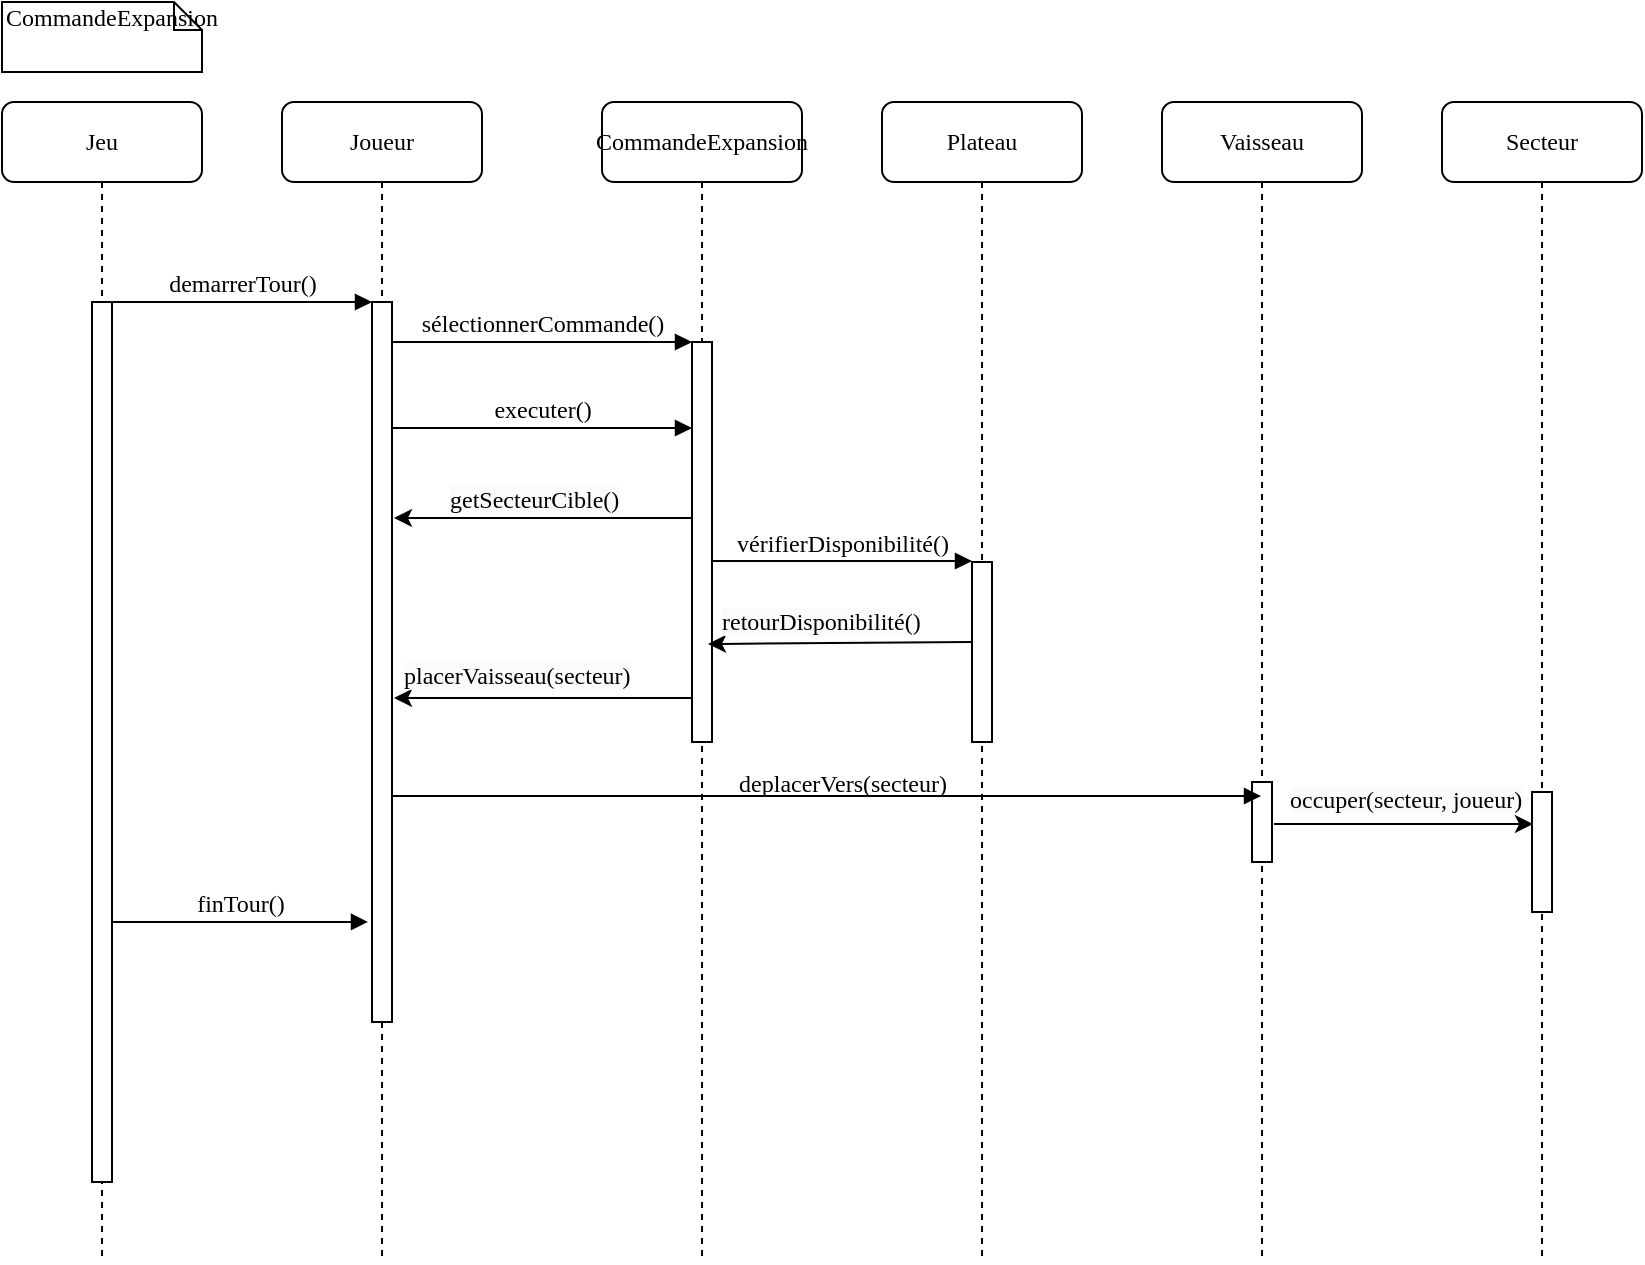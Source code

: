 <mxfile version="24.8.3" pages="3">
  <diagram name="Expansion" id="13e1069c-82ec-6db2-03f1-153e76fe0fe0">
    <mxGraphModel dx="913" dy="485" grid="1" gridSize="10" guides="1" tooltips="1" connect="1" arrows="1" fold="1" page="1" pageScale="1" pageWidth="1100" pageHeight="850" background="none" math="0" shadow="0">
      <root>
        <mxCell id="0" />
        <mxCell id="1" parent="0" />
        <mxCell id="7baba1c4bc27f4b0-2" value="Joueur" style="shape=umlLifeline;perimeter=lifelinePerimeter;whiteSpace=wrap;html=1;container=1;collapsible=0;recursiveResize=0;outlineConnect=0;rounded=1;shadow=0;comic=0;labelBackgroundColor=none;strokeWidth=1;fontFamily=Verdana;fontSize=12;align=center;" parent="1" vertex="1">
          <mxGeometry x="240" y="80" width="100" height="580" as="geometry" />
        </mxCell>
        <mxCell id="7baba1c4bc27f4b0-10" value="" style="html=1;points=[];perimeter=orthogonalPerimeter;rounded=0;shadow=0;comic=0;labelBackgroundColor=none;strokeWidth=1;fontFamily=Verdana;fontSize=12;align=center;" parent="7baba1c4bc27f4b0-2" vertex="1">
          <mxGeometry x="45" y="100" width="10" height="360" as="geometry" />
        </mxCell>
        <mxCell id="7baba1c4bc27f4b0-3" value="CommandeExpansion" style="shape=umlLifeline;perimeter=lifelinePerimeter;whiteSpace=wrap;html=1;container=1;collapsible=0;recursiveResize=0;outlineConnect=0;rounded=1;shadow=0;comic=0;labelBackgroundColor=none;strokeWidth=1;fontFamily=Verdana;fontSize=12;align=center;" parent="1" vertex="1">
          <mxGeometry x="400" y="80" width="100" height="580" as="geometry" />
        </mxCell>
        <mxCell id="7baba1c4bc27f4b0-13" value="" style="html=1;points=[];perimeter=orthogonalPerimeter;rounded=0;shadow=0;comic=0;labelBackgroundColor=none;strokeWidth=1;fontFamily=Verdana;fontSize=12;align=center;" parent="7baba1c4bc27f4b0-3" vertex="1">
          <mxGeometry x="45" y="120" width="10" height="200" as="geometry" />
        </mxCell>
        <mxCell id="VWgcsKf3dtUbkFCGwrCM-6" value="" style="endArrow=classic;html=1;rounded=0;entryX=0.8;entryY=0.755;entryDx=0;entryDy=0;entryPerimeter=0;" parent="7baba1c4bc27f4b0-3" target="7baba1c4bc27f4b0-13" edge="1">
          <mxGeometry width="50" height="50" relative="1" as="geometry">
            <mxPoint x="185" y="270" as="sourcePoint" />
            <mxPoint x="60" y="270" as="targetPoint" />
          </mxGeometry>
        </mxCell>
        <mxCell id="7baba1c4bc27f4b0-4" value="Plateau" style="shape=umlLifeline;perimeter=lifelinePerimeter;whiteSpace=wrap;html=1;container=1;collapsible=0;recursiveResize=0;outlineConnect=0;rounded=1;shadow=0;comic=0;labelBackgroundColor=none;strokeWidth=1;fontFamily=Verdana;fontSize=12;align=center;" parent="1" vertex="1">
          <mxGeometry x="540" y="80" width="100" height="580" as="geometry" />
        </mxCell>
        <mxCell id="7baba1c4bc27f4b0-17" value="vérifierDisponibilité()" style="html=1;verticalAlign=bottom;endArrow=block;labelBackgroundColor=none;fontFamily=Verdana;fontSize=12;edgeStyle=elbowEdgeStyle;elbow=vertical;" parent="7baba1c4bc27f4b0-4" edge="1">
          <mxGeometry relative="1" as="geometry">
            <mxPoint x="-85" y="229.5" as="sourcePoint" />
            <Array as="points">
              <mxPoint x="-80" y="229.5" />
            </Array>
            <mxPoint x="45" y="229.5" as="targetPoint" />
            <mxPoint as="offset" />
          </mxGeometry>
        </mxCell>
        <mxCell id="7baba1c4bc27f4b0-5" value="Vaisseau" style="shape=umlLifeline;perimeter=lifelinePerimeter;whiteSpace=wrap;html=1;container=1;collapsible=0;recursiveResize=0;outlineConnect=0;rounded=1;shadow=0;comic=0;labelBackgroundColor=none;strokeWidth=1;fontFamily=Verdana;fontSize=12;align=center;" parent="1" vertex="1">
          <mxGeometry x="680" y="80" width="100" height="580" as="geometry" />
        </mxCell>
        <mxCell id="7baba1c4bc27f4b0-6" value="Secteur" style="shape=umlLifeline;perimeter=lifelinePerimeter;whiteSpace=wrap;html=1;container=1;collapsible=0;recursiveResize=0;outlineConnect=0;rounded=1;shadow=0;comic=0;labelBackgroundColor=none;strokeWidth=1;fontFamily=Verdana;fontSize=12;align=center;" parent="1" vertex="1">
          <mxGeometry x="820" y="80" width="100" height="580" as="geometry" />
        </mxCell>
        <mxCell id="7baba1c4bc27f4b0-28" value="" style="html=1;points=[];perimeter=orthogonalPerimeter;rounded=0;shadow=0;comic=0;labelBackgroundColor=none;strokeWidth=1;fontFamily=Verdana;fontSize=12;align=center;" parent="7baba1c4bc27f4b0-6" vertex="1">
          <mxGeometry x="45" y="345" width="10" height="60" as="geometry" />
        </mxCell>
        <mxCell id="7baba1c4bc27f4b0-8" value="Jeu" style="shape=umlLifeline;perimeter=lifelinePerimeter;whiteSpace=wrap;html=1;container=1;collapsible=0;recursiveResize=0;outlineConnect=0;rounded=1;shadow=0;comic=0;labelBackgroundColor=none;strokeWidth=1;fontFamily=Verdana;fontSize=12;align=center;" parent="1" vertex="1">
          <mxGeometry x="100" y="80" width="100" height="580" as="geometry" />
        </mxCell>
        <mxCell id="7baba1c4bc27f4b0-9" value="" style="html=1;points=[];perimeter=orthogonalPerimeter;rounded=0;shadow=0;comic=0;labelBackgroundColor=none;strokeWidth=1;fontFamily=Verdana;fontSize=12;align=center;" parent="7baba1c4bc27f4b0-8" vertex="1">
          <mxGeometry x="45" y="100" width="10" height="440" as="geometry" />
        </mxCell>
        <mxCell id="7baba1c4bc27f4b0-16" value="" style="html=1;points=[];perimeter=orthogonalPerimeter;rounded=0;shadow=0;comic=0;labelBackgroundColor=none;strokeWidth=1;fontFamily=Verdana;fontSize=12;align=center;" parent="1" vertex="1">
          <mxGeometry x="585" y="310" width="10" height="90" as="geometry" />
        </mxCell>
        <mxCell id="7baba1c4bc27f4b0-19" value="" style="html=1;points=[];perimeter=orthogonalPerimeter;rounded=0;shadow=0;comic=0;labelBackgroundColor=none;strokeWidth=1;fontFamily=Verdana;fontSize=12;align=center;" parent="1" vertex="1">
          <mxGeometry x="725" y="420" width="10" height="40" as="geometry" />
        </mxCell>
        <mxCell id="7baba1c4bc27f4b0-23" value="finTour()" style="html=1;verticalAlign=bottom;endArrow=block;labelBackgroundColor=none;fontFamily=Verdana;fontSize=12;entryX=-0.2;entryY=0.861;entryDx=0;entryDy=0;entryPerimeter=0;" parent="1" target="7baba1c4bc27f4b0-10" edge="1">
          <mxGeometry relative="1" as="geometry">
            <mxPoint x="155" y="490.0" as="sourcePoint" />
            <mxPoint x="280" y="490" as="targetPoint" />
          </mxGeometry>
        </mxCell>
        <mxCell id="7baba1c4bc27f4b0-11" value="demarrerTour()" style="html=1;verticalAlign=bottom;endArrow=block;entryX=0;entryY=0;labelBackgroundColor=none;fontFamily=Verdana;fontSize=12;edgeStyle=elbowEdgeStyle;elbow=vertical;" parent="1" source="7baba1c4bc27f4b0-9" target="7baba1c4bc27f4b0-10" edge="1">
          <mxGeometry relative="1" as="geometry">
            <mxPoint x="220" y="190" as="sourcePoint" />
          </mxGeometry>
        </mxCell>
        <mxCell id="7baba1c4bc27f4b0-14" value="sélectionnerCommande()" style="html=1;verticalAlign=bottom;endArrow=block;entryX=0;entryY=0;labelBackgroundColor=none;fontFamily=Verdana;fontSize=12;edgeStyle=elbowEdgeStyle;elbow=vertical;" parent="1" source="7baba1c4bc27f4b0-10" target="7baba1c4bc27f4b0-13" edge="1">
          <mxGeometry relative="1" as="geometry">
            <mxPoint x="370" y="200" as="sourcePoint" />
          </mxGeometry>
        </mxCell>
        <mxCell id="7baba1c4bc27f4b0-40" value="CommandeExpansion" style="shape=note;whiteSpace=wrap;html=1;size=14;verticalAlign=top;align=left;spacingTop=-6;rounded=0;shadow=0;comic=0;labelBackgroundColor=none;strokeWidth=1;fontFamily=Verdana;fontSize=12" parent="1" vertex="1">
          <mxGeometry x="100" y="30" width="100" height="35" as="geometry" />
        </mxCell>
        <mxCell id="VWgcsKf3dtUbkFCGwrCM-1" value="executer()" style="html=1;verticalAlign=bottom;endArrow=block;entryX=0;entryY=0;labelBackgroundColor=none;fontFamily=Verdana;fontSize=12;edgeStyle=elbowEdgeStyle;elbow=vertical;" parent="1" edge="1">
          <mxGeometry relative="1" as="geometry">
            <mxPoint x="295" y="243" as="sourcePoint" />
            <mxPoint x="445" y="243" as="targetPoint" />
          </mxGeometry>
        </mxCell>
        <mxCell id="VWgcsKf3dtUbkFCGwrCM-2" value="" style="endArrow=classic;html=1;rounded=0;" parent="1" edge="1">
          <mxGeometry width="50" height="50" relative="1" as="geometry">
            <mxPoint x="445.5" y="288" as="sourcePoint" />
            <mxPoint x="296" y="288" as="targetPoint" />
          </mxGeometry>
        </mxCell>
        <mxCell id="VWgcsKf3dtUbkFCGwrCM-3" value="&lt;span style=&quot;color: rgb(0, 0, 0); font-family: Verdana; font-size: 12px; font-style: normal; font-variant-ligatures: normal; font-variant-caps: normal; font-weight: 400; letter-spacing: normal; orphans: 2; text-align: center; text-indent: 0px; text-transform: none; widows: 2; word-spacing: 0px; -webkit-text-stroke-width: 0px; white-space: nowrap; background-color: rgb(251, 251, 251); text-decoration-thickness: initial; text-decoration-style: initial; text-decoration-color: initial; display: inline !important; float: none;&quot;&gt;getSecteurCible()&lt;/span&gt;" style="text;whiteSpace=wrap;html=1;" parent="1" vertex="1">
          <mxGeometry x="322" y="265" width="100" height="40" as="geometry" />
        </mxCell>
        <mxCell id="VWgcsKf3dtUbkFCGwrCM-8" value="&lt;span style=&quot;color: rgb(0, 0, 0); font-family: Verdana; font-size: 12px; font-style: normal; font-variant-ligatures: normal; font-variant-caps: normal; font-weight: 400; letter-spacing: normal; orphans: 2; text-align: center; text-indent: 0px; text-transform: none; widows: 2; word-spacing: 0px; -webkit-text-stroke-width: 0px; white-space: nowrap; background-color: rgb(251, 251, 251); text-decoration-thickness: initial; text-decoration-style: initial; text-decoration-color: initial; display: inline !important; float: none;&quot;&gt;retourDisponibilité()&lt;/span&gt;" style="text;whiteSpace=wrap;html=1;" parent="1" vertex="1">
          <mxGeometry x="458" y="326" width="160" height="40" as="geometry" />
        </mxCell>
        <mxCell id="VWgcsKf3dtUbkFCGwrCM-10" value="" style="endArrow=classic;html=1;rounded=0;" parent="1" edge="1">
          <mxGeometry width="50" height="50" relative="1" as="geometry">
            <mxPoint x="445.5" y="378" as="sourcePoint" />
            <mxPoint x="296" y="378" as="targetPoint" />
          </mxGeometry>
        </mxCell>
        <mxCell id="VWgcsKf3dtUbkFCGwrCM-11" value="&lt;span style=&quot;color: rgb(0, 0, 0); font-family: Verdana; font-size: 12px; font-style: normal; font-variant-ligatures: normal; font-variant-caps: normal; font-weight: 400; letter-spacing: normal; orphans: 2; text-align: center; text-indent: 0px; text-transform: none; widows: 2; word-spacing: 0px; -webkit-text-stroke-width: 0px; white-space: nowrap; background-color: rgb(251, 251, 251); text-decoration-thickness: initial; text-decoration-style: initial; text-decoration-color: initial; display: inline !important; float: none;&quot;&gt;placerVaisseau(secteur)&lt;/span&gt;" style="text;whiteSpace=wrap;html=1;" parent="1" vertex="1">
          <mxGeometry x="299" y="353" width="160" height="40" as="geometry" />
        </mxCell>
        <mxCell id="VWgcsKf3dtUbkFCGwrCM-14" value="" style="endArrow=classic;html=1;rounded=0;" parent="1" edge="1">
          <mxGeometry width="50" height="50" relative="1" as="geometry">
            <mxPoint x="736" y="441" as="sourcePoint" />
            <mxPoint x="865.5" y="441" as="targetPoint" />
          </mxGeometry>
        </mxCell>
        <mxCell id="VWgcsKf3dtUbkFCGwrCM-15" value="&lt;span style=&quot;color: rgb(0, 0, 0); font-family: Verdana; font-size: 12px; font-style: normal; font-variant-ligatures: normal; font-variant-caps: normal; font-weight: 400; letter-spacing: normal; orphans: 2; text-align: center; text-indent: 0px; text-transform: none; widows: 2; word-spacing: 0px; -webkit-text-stroke-width: 0px; white-space: nowrap; background-color: rgb(251, 251, 251); text-decoration-thickness: initial; text-decoration-style: initial; text-decoration-color: initial; display: inline !important; float: none;&quot;&gt;occuper(secteur, joueur)&lt;/span&gt;" style="text;whiteSpace=wrap;html=1;" parent="1" vertex="1">
          <mxGeometry x="742" y="415" width="170" height="40" as="geometry" />
        </mxCell>
        <mxCell id="7baba1c4bc27f4b0-20" value="deplacerVers(secteur)" style="html=1;verticalAlign=bottom;endArrow=block;labelBackgroundColor=none;fontFamily=Verdana;fontSize=12;edgeStyle=elbowEdgeStyle;elbow=vertical;exitX=1;exitY=0.686;exitDx=0;exitDy=0;exitPerimeter=0;" parent="1" source="7baba1c4bc27f4b0-10" edge="1" target="7baba1c4bc27f4b0-5">
          <mxGeometry x="0.036" y="-3" relative="1" as="geometry">
            <mxPoint x="595" y="425" as="sourcePoint" />
            <mxPoint x="725" y="425" as="targetPoint" />
            <mxPoint as="offset" />
          </mxGeometry>
        </mxCell>
      </root>
    </mxGraphModel>
  </diagram>
  <diagram name="Exploration" id="DL81wotuPVP9I6vCO8lI">
    <mxGraphModel dx="1050" dy="558" grid="1" gridSize="10" guides="1" tooltips="1" connect="1" arrows="1" fold="1" page="1" pageScale="1" pageWidth="1100" pageHeight="850" background="none" math="0" shadow="0">
      <root>
        <mxCell id="rhuzTGTrT7Le7hbzART0-0" />
        <mxCell id="rhuzTGTrT7Le7hbzART0-1" parent="rhuzTGTrT7Le7hbzART0-0" />
        <mxCell id="rhuzTGTrT7Le7hbzART0-2" value="Joueur" style="shape=umlLifeline;perimeter=lifelinePerimeter;whiteSpace=wrap;html=1;container=1;collapsible=0;recursiveResize=0;outlineConnect=0;rounded=1;shadow=0;comic=0;labelBackgroundColor=none;strokeWidth=1;fontFamily=Verdana;fontSize=12;align=center;" parent="rhuzTGTrT7Le7hbzART0-1" vertex="1">
          <mxGeometry x="240" y="80" width="100" height="710" as="geometry" />
        </mxCell>
        <mxCell id="rhuzTGTrT7Le7hbzART0-3" value="" style="html=1;points=[];perimeter=orthogonalPerimeter;rounded=0;shadow=0;comic=0;labelBackgroundColor=none;strokeWidth=1;fontFamily=Verdana;fontSize=12;align=center;" parent="rhuzTGTrT7Le7hbzART0-2" vertex="1">
          <mxGeometry x="45" y="100" width="10" height="570" as="geometry" />
        </mxCell>
        <mxCell id="rhuzTGTrT7Le7hbzART0-4" value="CommandeExploration" style="shape=umlLifeline;perimeter=lifelinePerimeter;whiteSpace=wrap;html=1;container=1;collapsible=0;recursiveResize=0;outlineConnect=0;rounded=1;shadow=0;comic=0;labelBackgroundColor=none;strokeWidth=1;fontFamily=Verdana;fontSize=12;align=center;" parent="rhuzTGTrT7Le7hbzART0-1" vertex="1">
          <mxGeometry x="400" y="80" width="100" height="700" as="geometry" />
        </mxCell>
        <mxCell id="rhuzTGTrT7Le7hbzART0-5" value="" style="html=1;points=[];perimeter=orthogonalPerimeter;rounded=0;shadow=0;comic=0;labelBackgroundColor=none;strokeWidth=1;fontFamily=Verdana;fontSize=12;align=center;" parent="rhuzTGTrT7Le7hbzART0-4" vertex="1">
          <mxGeometry x="45" y="120" width="10" height="190" as="geometry" />
        </mxCell>
        <mxCell id="rhuzTGTrT7Le7hbzART0-7" value="Plateau" style="shape=umlLifeline;perimeter=lifelinePerimeter;whiteSpace=wrap;html=1;container=1;collapsible=0;recursiveResize=0;outlineConnect=0;rounded=1;shadow=0;comic=0;labelBackgroundColor=none;strokeWidth=1;fontFamily=Verdana;fontSize=12;align=center;" parent="rhuzTGTrT7Le7hbzART0-1" vertex="1">
          <mxGeometry x="540" y="80" width="100" height="700" as="geometry" />
        </mxCell>
        <mxCell id="rhuzTGTrT7Le7hbzART0-9" value="Vaisseau" style="shape=umlLifeline;perimeter=lifelinePerimeter;whiteSpace=wrap;html=1;container=1;collapsible=0;recursiveResize=0;outlineConnect=0;rounded=1;shadow=0;comic=0;labelBackgroundColor=none;strokeWidth=1;fontFamily=Verdana;fontSize=12;align=center;" parent="rhuzTGTrT7Le7hbzART0-1" vertex="1">
          <mxGeometry x="680" y="80" width="100" height="690" as="geometry" />
        </mxCell>
        <mxCell id="rhuzTGTrT7Le7hbzART0-11" value="Secteur" style="shape=umlLifeline;perimeter=lifelinePerimeter;whiteSpace=wrap;html=1;container=1;collapsible=0;recursiveResize=0;outlineConnect=0;rounded=1;shadow=0;comic=0;labelBackgroundColor=none;strokeWidth=1;fontFamily=Verdana;fontSize=12;align=center;" parent="rhuzTGTrT7Le7hbzART0-1" vertex="1">
          <mxGeometry x="820" y="80" width="100" height="690" as="geometry" />
        </mxCell>
        <mxCell id="rhuzTGTrT7Le7hbzART0-12" value="" style="html=1;points=[];perimeter=orthogonalPerimeter;rounded=0;shadow=0;comic=0;labelBackgroundColor=none;strokeWidth=1;fontFamily=Verdana;fontSize=12;align=center;" parent="rhuzTGTrT7Le7hbzART0-11" vertex="1">
          <mxGeometry x="45" y="270" width="10" height="30" as="geometry" />
        </mxCell>
        <mxCell id="yTwoDWNSlogbJeXiI8xF-1" value="vérifierDispo()" style="html=1;verticalAlign=bottom;endArrow=block;labelBackgroundColor=none;fontFamily=Verdana;fontSize=12;edgeStyle=elbowEdgeStyle;elbow=vertical;" parent="rhuzTGTrT7Le7hbzART0-11" edge="1">
          <mxGeometry relative="1" as="geometry">
            <mxPoint x="-360" y="273" as="sourcePoint" />
            <Array as="points" />
            <mxPoint x="45" y="273" as="targetPoint" />
            <mxPoint as="offset" />
          </mxGeometry>
        </mxCell>
        <mxCell id="rhuzTGTrT7Le7hbzART0-13" value="Jeu" style="shape=umlLifeline;perimeter=lifelinePerimeter;whiteSpace=wrap;html=1;container=1;collapsible=0;recursiveResize=0;outlineConnect=0;rounded=1;shadow=0;comic=0;labelBackgroundColor=none;strokeWidth=1;fontFamily=Verdana;fontSize=12;align=center;" parent="rhuzTGTrT7Le7hbzART0-1" vertex="1">
          <mxGeometry x="100" y="80" width="100" height="710" as="geometry" />
        </mxCell>
        <mxCell id="rhuzTGTrT7Le7hbzART0-14" value="" style="html=1;points=[];perimeter=orthogonalPerimeter;rounded=0;shadow=0;comic=0;labelBackgroundColor=none;strokeWidth=1;fontFamily=Verdana;fontSize=12;align=center;" parent="rhuzTGTrT7Le7hbzART0-13" vertex="1">
          <mxGeometry x="45" y="100" width="10" height="590" as="geometry" />
        </mxCell>
        <mxCell id="rhuzTGTrT7Le7hbzART0-17" value="finTour()" style="html=1;verticalAlign=bottom;endArrow=block;labelBackgroundColor=none;fontFamily=Verdana;fontSize=12;entryX=-0.3;entryY=0.983;entryDx=0;entryDy=0;entryPerimeter=0;" parent="rhuzTGTrT7Le7hbzART0-13" edge="1">
          <mxGeometry relative="1" as="geometry">
            <mxPoint x="55" y="650.03" as="sourcePoint" />
            <mxPoint x="182" y="650" as="targetPoint" />
          </mxGeometry>
        </mxCell>
        <mxCell id="rhuzTGTrT7Le7hbzART0-18" value="demarrerTour()" style="html=1;verticalAlign=bottom;endArrow=block;entryX=0;entryY=0;labelBackgroundColor=none;fontFamily=Verdana;fontSize=12;edgeStyle=elbowEdgeStyle;elbow=vertical;" parent="rhuzTGTrT7Le7hbzART0-1" source="rhuzTGTrT7Le7hbzART0-14" target="rhuzTGTrT7Le7hbzART0-3" edge="1">
          <mxGeometry relative="1" as="geometry">
            <mxPoint x="220" y="190" as="sourcePoint" />
          </mxGeometry>
        </mxCell>
        <mxCell id="rhuzTGTrT7Le7hbzART0-19" value="sélectionnerCommande()" style="html=1;verticalAlign=bottom;endArrow=block;entryX=0;entryY=0;labelBackgroundColor=none;fontFamily=Verdana;fontSize=12;edgeStyle=elbowEdgeStyle;elbow=vertical;" parent="rhuzTGTrT7Le7hbzART0-1" source="rhuzTGTrT7Le7hbzART0-3" target="rhuzTGTrT7Le7hbzART0-5" edge="1">
          <mxGeometry relative="1" as="geometry">
            <mxPoint x="370" y="200" as="sourcePoint" />
          </mxGeometry>
        </mxCell>
        <mxCell id="rhuzTGTrT7Le7hbzART0-20" value="CommandeExploration" style="shape=note;whiteSpace=wrap;html=1;size=14;verticalAlign=top;align=left;spacingTop=-6;rounded=0;shadow=0;comic=0;labelBackgroundColor=none;strokeWidth=1;fontFamily=Verdana;fontSize=12" parent="rhuzTGTrT7Le7hbzART0-1" vertex="1">
          <mxGeometry x="100" y="30" width="100" height="35" as="geometry" />
        </mxCell>
        <mxCell id="rhuzTGTrT7Le7hbzART0-26" value="executer()" style="html=1;verticalAlign=bottom;endArrow=block;entryX=0;entryY=0;labelBackgroundColor=none;fontFamily=Verdana;fontSize=12;edgeStyle=elbowEdgeStyle;elbow=vertical;" parent="rhuzTGTrT7Le7hbzART0-1" edge="1">
          <mxGeometry relative="1" as="geometry">
            <mxPoint x="295" y="243" as="sourcePoint" />
            <mxPoint x="445" y="243" as="targetPoint" />
          </mxGeometry>
        </mxCell>
        <mxCell id="rhuzTGTrT7Le7hbzART0-27" value="" style="endArrow=classic;html=1;rounded=0;" parent="rhuzTGTrT7Le7hbzART0-1" edge="1">
          <mxGeometry width="50" height="50" relative="1" as="geometry">
            <mxPoint x="445.5" y="288" as="sourcePoint" />
            <mxPoint x="296" y="288" as="targetPoint" />
          </mxGeometry>
        </mxCell>
        <mxCell id="rhuzTGTrT7Le7hbzART0-28" value="&lt;span style=&quot;color: rgb(0, 0, 0); font-family: Verdana; font-size: 12px; font-style: normal; font-variant-ligatures: normal; font-variant-caps: normal; font-weight: 400; letter-spacing: normal; orphans: 2; text-align: center; text-indent: 0px; text-transform: none; widows: 2; word-spacing: 0px; -webkit-text-stroke-width: 0px; white-space: nowrap; background-color: rgb(251, 251, 251); text-decoration-thickness: initial; text-decoration-style: initial; text-decoration-color: initial; display: inline !important; float: none;&quot;&gt;selectionnerVaisseauEtSecteur()&lt;/span&gt;" style="text;whiteSpace=wrap;html=1;" parent="rhuzTGTrT7Le7hbzART0-1" vertex="1">
          <mxGeometry x="314" y="265" width="198" height="40" as="geometry" />
        </mxCell>
        <mxCell id="rhuzTGTrT7Le7hbzART0-8" value="retourVaisseauEtSecteur()" style="html=1;verticalAlign=bottom;endArrow=block;labelBackgroundColor=none;fontFamily=Verdana;fontSize=12;edgeStyle=elbowEdgeStyle;elbow=vertical;" parent="rhuzTGTrT7Le7hbzART0-1" target="rhuzTGTrT7Le7hbzART0-4" edge="1">
          <mxGeometry relative="1" as="geometry">
            <mxPoint x="295" y="326" as="sourcePoint" />
            <Array as="points">
              <mxPoint x="300" y="326" />
            </Array>
            <mxPoint x="425" y="326" as="targetPoint" />
            <mxPoint as="offset" />
          </mxGeometry>
        </mxCell>
        <mxCell id="yTwoDWNSlogbJeXiI8xF-3" value="" style="swimlane;startSize=0;" parent="rhuzTGTrT7Le7hbzART0-1" vertex="1">
          <mxGeometry x="210" y="400" width="740" height="290" as="geometry" />
        </mxCell>
        <mxCell id="yTwoDWNSlogbJeXiI8xF-4" value="" style="rounded=0;whiteSpace=wrap;html=1;" parent="yTwoDWNSlogbJeXiI8xF-3" vertex="1">
          <mxGeometry width="60" height="30" as="geometry" />
        </mxCell>
        <mxCell id="yTwoDWNSlogbJeXiI8xF-5" value="Alt" style="text;html=1;align=center;verticalAlign=middle;whiteSpace=wrap;rounded=0;" parent="yTwoDWNSlogbJeXiI8xF-3" vertex="1">
          <mxGeometry width="60" height="30" as="geometry" />
        </mxCell>
        <mxCell id="yTwoDWNSlogbJeXiI8xF-6" value="[secteur disponible] (estOccupé == true)" style="text;html=1;align=center;verticalAlign=middle;whiteSpace=wrap;rounded=0;" parent="yTwoDWNSlogbJeXiI8xF-3" vertex="1">
          <mxGeometry x="225" width="230" height="30" as="geometry" />
        </mxCell>
        <mxCell id="rhuzTGTrT7Le7hbzART0-16" value="" style="html=1;points=[];perimeter=orthogonalPerimeter;rounded=0;shadow=0;comic=0;labelBackgroundColor=none;strokeWidth=1;fontFamily=Verdana;fontSize=12;align=center;" parent="yTwoDWNSlogbJeXiI8xF-3" vertex="1">
          <mxGeometry x="515" y="30" width="10" height="90" as="geometry" />
        </mxCell>
        <mxCell id="rhuzTGTrT7Le7hbzART0-33" value="&lt;span style=&quot;color: rgb(0, 0, 0); font-family: Verdana; font-size: 12px; font-style: normal; font-variant-ligatures: normal; font-variant-caps: normal; font-weight: 400; letter-spacing: normal; orphans: 2; text-align: center; text-indent: 0px; text-transform: none; widows: 2; word-spacing: 0px; -webkit-text-stroke-width: 0px; white-space: nowrap; background-color: rgb(251, 251, 251); text-decoration-thickness: initial; text-decoration-style: initial; text-decoration-color: initial; display: inline !important; float: none;&quot;&gt;déplacerVers(secteur)&lt;/span&gt;" style="text;whiteSpace=wrap;html=1;" parent="yTwoDWNSlogbJeXiI8xF-3" vertex="1">
          <mxGeometry x="292" y="35" width="170" height="40" as="geometry" />
        </mxCell>
        <mxCell id="rhuzTGTrT7Le7hbzART0-32" value="" style="endArrow=classic;html=1;rounded=0;entryX=0;entryY=0.322;entryDx=0;entryDy=0;entryPerimeter=0;" parent="yTwoDWNSlogbJeXiI8xF-3" target="rhuzTGTrT7Le7hbzART0-16" edge="1">
          <mxGeometry width="50" height="50" relative="1" as="geometry">
            <mxPoint x="245" y="60" as="sourcePoint" />
            <mxPoint x="374.5" y="60" as="targetPoint" />
          </mxGeometry>
        </mxCell>
        <mxCell id="yTwoDWNSlogbJeXiI8xF-7" value="" style="html=1;points=[];perimeter=orthogonalPerimeter;rounded=0;shadow=0;comic=0;labelBackgroundColor=none;strokeWidth=1;fontFamily=Verdana;fontSize=12;align=center;" parent="yTwoDWNSlogbJeXiI8xF-3" vertex="1">
          <mxGeometry x="235" y="40" width="10" height="90" as="geometry" />
        </mxCell>
        <mxCell id="yTwoDWNSlogbJeXiI8xF-9" value="" style="html=1;points=[];perimeter=orthogonalPerimeter;rounded=0;shadow=0;comic=0;labelBackgroundColor=none;strokeWidth=1;fontFamily=Verdana;fontSize=12;align=center;" parent="yTwoDWNSlogbJeXiI8xF-3" vertex="1">
          <mxGeometry x="655" y="60" width="10" height="30" as="geometry" />
        </mxCell>
        <mxCell id="yTwoDWNSlogbJeXiI8xF-11" value="" style="endArrow=classic;html=1;rounded=0;entryX=0;entryY=0.322;entryDx=0;entryDy=0;entryPerimeter=0;" parent="yTwoDWNSlogbJeXiI8xF-3" edge="1">
          <mxGeometry width="50" height="50" relative="1" as="geometry">
            <mxPoint x="530" y="75" as="sourcePoint" />
            <mxPoint x="655" y="75" as="targetPoint" />
          </mxGeometry>
        </mxCell>
        <mxCell id="yTwoDWNSlogbJeXiI8xF-12" value="&lt;span style=&quot;color: rgb(0, 0, 0); font-family: Verdana; font-size: 12px; font-style: normal; font-variant-ligatures: normal; font-variant-caps: normal; font-weight: 400; letter-spacing: normal; orphans: 2; text-align: center; text-indent: 0px; text-transform: none; widows: 2; word-spacing: 0px; -webkit-text-stroke-width: 0px; white-space: nowrap; background-color: rgb(251, 251, 251); text-decoration-thickness: initial; text-decoration-style: initial; text-decoration-color: initial; display: inline !important; float: none;&quot;&gt;occuper(secteur, joueur)&lt;/span&gt;" style="text;whiteSpace=wrap;html=1;" parent="yTwoDWNSlogbJeXiI8xF-3" vertex="1">
          <mxGeometry x="545" y="50" width="120" height="40" as="geometry" />
        </mxCell>
        <mxCell id="yTwoDWNSlogbJeXiI8xF-14" value="[secteur occupé] (estOccupé == false)" style="text;html=1;align=center;verticalAlign=middle;whiteSpace=wrap;rounded=0;" parent="yTwoDWNSlogbJeXiI8xF-3" vertex="1">
          <mxGeometry x="225" y="140" width="230" height="30" as="geometry" />
        </mxCell>
        <mxCell id="yTwoDWNSlogbJeXiI8xF-15" value="" style="html=1;points=[];perimeter=orthogonalPerimeter;rounded=0;shadow=0;comic=0;labelBackgroundColor=none;strokeWidth=1;fontFamily=Verdana;fontSize=12;align=center;" parent="yTwoDWNSlogbJeXiI8xF-3" vertex="1">
          <mxGeometry x="235" y="180" width="10" height="90" as="geometry" />
        </mxCell>
        <mxCell id="yTwoDWNSlogbJeXiI8xF-13" value="" style="endArrow=none;html=1;rounded=0;exitX=0;exitY=0.398;exitDx=0;exitDy=0;exitPerimeter=0;entryX=1.001;entryY=0.4;entryDx=0;entryDy=0;entryPerimeter=0;" parent="yTwoDWNSlogbJeXiI8xF-3" edge="1">
          <mxGeometry width="50" height="50" relative="1" as="geometry">
            <mxPoint y="140.0" as="sourcePoint" />
            <mxPoint x="740.74" y="140.66" as="targetPoint" />
          </mxGeometry>
        </mxCell>
        <mxCell id="yTwoDWNSlogbJeXiI8xF-16" value="&lt;span style=&quot;color: rgb(0, 0, 0); font-family: Verdana; font-size: 12px; font-style: normal; font-variant-ligatures: normal; font-variant-caps: normal; font-weight: 400; letter-spacing: normal; orphans: 2; text-align: center; text-indent: 0px; text-transform: none; widows: 2; word-spacing: 0px; -webkit-text-stroke-width: 0px; white-space: nowrap; background-color: rgb(251, 251, 251); text-decoration-thickness: initial; text-decoration-style: initial; text-decoration-color: initial; display: inline !important; float: none;&quot;&gt;informerSecteurOccupé()&lt;/span&gt;" style="text;whiteSpace=wrap;html=1;" parent="yTwoDWNSlogbJeXiI8xF-3" vertex="1">
          <mxGeometry x="85" y="190" width="160" height="40" as="geometry" />
        </mxCell>
        <mxCell id="yTwoDWNSlogbJeXiI8xF-17" value="" style="endArrow=classic;html=1;rounded=0;" parent="yTwoDWNSlogbJeXiI8xF-3" edge="1">
          <mxGeometry width="50" height="50" relative="1" as="geometry">
            <mxPoint x="240" y="215" as="sourcePoint" />
            <mxPoint x="85" y="215" as="targetPoint" />
          </mxGeometry>
        </mxCell>
        <mxCell id="yTwoDWNSlogbJeXiI8xF-18" value="selectionnerAutreSecteur()" style="html=1;verticalAlign=bottom;endArrow=block;labelBackgroundColor=none;fontFamily=Verdana;fontSize=12;edgeStyle=elbowEdgeStyle;elbow=vertical;" parent="yTwoDWNSlogbJeXiI8xF-3" edge="1">
          <mxGeometry relative="1" as="geometry">
            <mxPoint x="85" y="260" as="sourcePoint" />
            <Array as="points">
              <mxPoint x="90" y="260" />
            </Array>
            <mxPoint x="240" y="260" as="targetPoint" />
            <mxPoint as="offset" />
          </mxGeometry>
        </mxCell>
      </root>
    </mxGraphModel>
  </diagram>
  <diagram name="Extermination" id="RNkFft1NiPo5CD2q7cri">
    <mxGraphModel dx="1050" dy="558" grid="1" gridSize="10" guides="1" tooltips="1" connect="1" arrows="1" fold="1" page="1" pageScale="1" pageWidth="1100" pageHeight="850" background="none" math="0" shadow="0">
      <root>
        <mxCell id="S82zIa9q7b6sG49SLkV_-0" />
        <mxCell id="S82zIa9q7b6sG49SLkV_-1" parent="S82zIa9q7b6sG49SLkV_-0" />
        <mxCell id="S82zIa9q7b6sG49SLkV_-2" value="Joueur" style="shape=umlLifeline;perimeter=lifelinePerimeter;whiteSpace=wrap;html=1;container=1;collapsible=0;recursiveResize=0;outlineConnect=0;rounded=1;shadow=0;comic=0;labelBackgroundColor=none;strokeWidth=1;fontFamily=Verdana;fontSize=12;align=center;" parent="S82zIa9q7b6sG49SLkV_-1" vertex="1">
          <mxGeometry x="240" y="80" width="100" height="710" as="geometry" />
        </mxCell>
        <mxCell id="S82zIa9q7b6sG49SLkV_-3" value="" style="html=1;points=[];perimeter=orthogonalPerimeter;rounded=0;shadow=0;comic=0;labelBackgroundColor=none;strokeWidth=1;fontFamily=Verdana;fontSize=12;align=center;" parent="S82zIa9q7b6sG49SLkV_-2" vertex="1">
          <mxGeometry x="45" y="100" width="10" height="570" as="geometry" />
        </mxCell>
        <mxCell id="S82zIa9q7b6sG49SLkV_-4" value="CommandeExtermination" style="shape=umlLifeline;perimeter=lifelinePerimeter;whiteSpace=wrap;html=1;container=1;collapsible=0;recursiveResize=0;outlineConnect=0;rounded=1;shadow=0;comic=0;labelBackgroundColor=none;strokeWidth=1;fontFamily=Verdana;fontSize=12;align=center;" parent="S82zIa9q7b6sG49SLkV_-1" vertex="1">
          <mxGeometry x="400" y="80" width="100" height="700" as="geometry" />
        </mxCell>
        <mxCell id="S82zIa9q7b6sG49SLkV_-5" value="" style="html=1;points=[];perimeter=orthogonalPerimeter;rounded=0;shadow=0;comic=0;labelBackgroundColor=none;strokeWidth=1;fontFamily=Verdana;fontSize=12;align=center;" parent="S82zIa9q7b6sG49SLkV_-4" vertex="1">
          <mxGeometry x="45" y="120" width="10" height="170" as="geometry" />
        </mxCell>
        <mxCell id="S82zIa9q7b6sG49SLkV_-6" value="Plateau" style="shape=umlLifeline;perimeter=lifelinePerimeter;whiteSpace=wrap;html=1;container=1;collapsible=0;recursiveResize=0;outlineConnect=0;rounded=1;shadow=0;comic=0;labelBackgroundColor=none;strokeWidth=1;fontFamily=Verdana;fontSize=12;align=center;" parent="S82zIa9q7b6sG49SLkV_-1" vertex="1">
          <mxGeometry x="540" y="80" width="100" height="700" as="geometry" />
        </mxCell>
        <mxCell id="S82zIa9q7b6sG49SLkV_-7" value="Vaisseau" style="shape=umlLifeline;perimeter=lifelinePerimeter;whiteSpace=wrap;html=1;container=1;collapsible=0;recursiveResize=0;outlineConnect=0;rounded=1;shadow=0;comic=0;labelBackgroundColor=none;strokeWidth=1;fontFamily=Verdana;fontSize=12;align=center;" parent="S82zIa9q7b6sG49SLkV_-1" vertex="1">
          <mxGeometry x="680" y="80" width="100" height="690" as="geometry" />
        </mxCell>
        <mxCell id="S82zIa9q7b6sG49SLkV_-8" value="Secteur" style="shape=umlLifeline;perimeter=lifelinePerimeter;whiteSpace=wrap;html=1;container=1;collapsible=0;recursiveResize=0;outlineConnect=0;rounded=1;shadow=0;comic=0;labelBackgroundColor=none;strokeWidth=1;fontFamily=Verdana;fontSize=12;align=center;" parent="S82zIa9q7b6sG49SLkV_-1" vertex="1">
          <mxGeometry x="820" y="80" width="100" height="690" as="geometry" />
        </mxCell>
        <mxCell id="S82zIa9q7b6sG49SLkV_-9" value="" style="html=1;points=[];perimeter=orthogonalPerimeter;rounded=0;shadow=0;comic=0;labelBackgroundColor=none;strokeWidth=1;fontFamily=Verdana;fontSize=12;align=center;" parent="S82zIa9q7b6sG49SLkV_-8" vertex="1">
          <mxGeometry x="45" y="270" width="10" height="30" as="geometry" />
        </mxCell>
        <mxCell id="S82zIa9q7b6sG49SLkV_-10" value="vérifierPrésenceEnnemis()" style="html=1;verticalAlign=bottom;endArrow=block;labelBackgroundColor=none;fontFamily=Verdana;fontSize=12;edgeStyle=elbowEdgeStyle;elbow=vertical;" parent="S82zIa9q7b6sG49SLkV_-8" edge="1">
          <mxGeometry relative="1" as="geometry">
            <mxPoint x="-360" y="273" as="sourcePoint" />
            <Array as="points" />
            <mxPoint x="45" y="273" as="targetPoint" />
            <mxPoint as="offset" />
          </mxGeometry>
        </mxCell>
        <mxCell id="S82zIa9q7b6sG49SLkV_-11" value="Jeu" style="shape=umlLifeline;perimeter=lifelinePerimeter;whiteSpace=wrap;html=1;container=1;collapsible=0;recursiveResize=0;outlineConnect=0;rounded=1;shadow=0;comic=0;labelBackgroundColor=none;strokeWidth=1;fontFamily=Verdana;fontSize=12;align=center;" parent="S82zIa9q7b6sG49SLkV_-1" vertex="1">
          <mxGeometry x="100" y="80" width="100" height="710" as="geometry" />
        </mxCell>
        <mxCell id="S82zIa9q7b6sG49SLkV_-12" value="" style="html=1;points=[];perimeter=orthogonalPerimeter;rounded=0;shadow=0;comic=0;labelBackgroundColor=none;strokeWidth=1;fontFamily=Verdana;fontSize=12;align=center;" parent="S82zIa9q7b6sG49SLkV_-11" vertex="1">
          <mxGeometry x="45" y="100" width="10" height="590" as="geometry" />
        </mxCell>
        <mxCell id="S82zIa9q7b6sG49SLkV_-13" value="finTour()" style="html=1;verticalAlign=bottom;endArrow=block;labelBackgroundColor=none;fontFamily=Verdana;fontSize=12;entryX=-0.3;entryY=0.983;entryDx=0;entryDy=0;entryPerimeter=0;" parent="S82zIa9q7b6sG49SLkV_-11" edge="1">
          <mxGeometry relative="1" as="geometry">
            <mxPoint x="55" y="650.03" as="sourcePoint" />
            <mxPoint x="182" y="650" as="targetPoint" />
          </mxGeometry>
        </mxCell>
        <mxCell id="S82zIa9q7b6sG49SLkV_-14" value="demarrerTour()" style="html=1;verticalAlign=bottom;endArrow=block;entryX=0;entryY=0;labelBackgroundColor=none;fontFamily=Verdana;fontSize=12;edgeStyle=elbowEdgeStyle;elbow=vertical;" parent="S82zIa9q7b6sG49SLkV_-1" source="S82zIa9q7b6sG49SLkV_-12" target="S82zIa9q7b6sG49SLkV_-3" edge="1">
          <mxGeometry relative="1" as="geometry">
            <mxPoint x="220" y="190" as="sourcePoint" />
          </mxGeometry>
        </mxCell>
        <mxCell id="S82zIa9q7b6sG49SLkV_-15" value="sélectionnerCommande()" style="html=1;verticalAlign=bottom;endArrow=block;entryX=0;entryY=0;labelBackgroundColor=none;fontFamily=Verdana;fontSize=12;edgeStyle=elbowEdgeStyle;elbow=vertical;" parent="S82zIa9q7b6sG49SLkV_-1" source="S82zIa9q7b6sG49SLkV_-3" target="S82zIa9q7b6sG49SLkV_-5" edge="1">
          <mxGeometry relative="1" as="geometry">
            <mxPoint x="370" y="200" as="sourcePoint" />
          </mxGeometry>
        </mxCell>
        <mxCell id="S82zIa9q7b6sG49SLkV_-16" value="CommandeExtermination" style="shape=note;whiteSpace=wrap;html=1;size=14;verticalAlign=top;align=left;spacingTop=-6;rounded=0;shadow=0;comic=0;labelBackgroundColor=none;strokeWidth=1;fontFamily=Verdana;fontSize=12" parent="S82zIa9q7b6sG49SLkV_-1" vertex="1">
          <mxGeometry x="100" y="30" width="100" height="35" as="geometry" />
        </mxCell>
        <mxCell id="S82zIa9q7b6sG49SLkV_-22" value="executer()" style="html=1;verticalAlign=bottom;endArrow=block;entryX=0;entryY=0;labelBackgroundColor=none;fontFamily=Verdana;fontSize=12;edgeStyle=elbowEdgeStyle;elbow=vertical;" parent="S82zIa9q7b6sG49SLkV_-1" edge="1">
          <mxGeometry relative="1" as="geometry">
            <mxPoint x="295" y="243" as="sourcePoint" />
            <mxPoint x="445" y="243" as="targetPoint" />
          </mxGeometry>
        </mxCell>
        <mxCell id="S82zIa9q7b6sG49SLkV_-23" value="" style="endArrow=classic;html=1;rounded=0;" parent="S82zIa9q7b6sG49SLkV_-1" edge="1">
          <mxGeometry width="50" height="50" relative="1" as="geometry">
            <mxPoint x="445.5" y="288" as="sourcePoint" />
            <mxPoint x="296" y="288" as="targetPoint" />
          </mxGeometry>
        </mxCell>
        <mxCell id="S82zIa9q7b6sG49SLkV_-24" value="&lt;span style=&quot;color: rgb(0, 0, 0); font-family: Verdana; font-size: 12px; font-style: normal; font-variant-ligatures: normal; font-variant-caps: normal; font-weight: 400; letter-spacing: normal; orphans: 2; text-align: center; text-indent: 0px; text-transform: none; widows: 2; word-spacing: 0px; -webkit-text-stroke-width: 0px; white-space: nowrap; background-color: rgb(251, 251, 251); text-decoration-thickness: initial; text-decoration-style: initial; text-decoration-color: initial; display: inline !important; float: none;&quot;&gt;selectionnerVaisseauEtSecteur()&lt;/span&gt;" style="text;whiteSpace=wrap;html=1;" parent="S82zIa9q7b6sG49SLkV_-1" vertex="1">
          <mxGeometry x="314" y="265" width="198" height="40" as="geometry" />
        </mxCell>
        <mxCell id="S82zIa9q7b6sG49SLkV_-27" value="retourVaisseauEtSecteur()" style="html=1;verticalAlign=bottom;endArrow=block;labelBackgroundColor=none;fontFamily=Verdana;fontSize=12;edgeStyle=elbowEdgeStyle;elbow=vertical;" parent="S82zIa9q7b6sG49SLkV_-1" target="S82zIa9q7b6sG49SLkV_-4" edge="1">
          <mxGeometry relative="1" as="geometry">
            <mxPoint x="295" y="326" as="sourcePoint" />
            <Array as="points">
              <mxPoint x="300" y="326" />
            </Array>
            <mxPoint x="425" y="326" as="targetPoint" />
            <mxPoint as="offset" />
          </mxGeometry>
        </mxCell>
        <mxCell id="S82zIa9q7b6sG49SLkV_-28" value="" style="swimlane;startSize=0;" parent="S82zIa9q7b6sG49SLkV_-1" vertex="1">
          <mxGeometry x="210" y="400" width="850" height="290" as="geometry" />
        </mxCell>
        <mxCell id="S82zIa9q7b6sG49SLkV_-29" value="" style="rounded=0;whiteSpace=wrap;html=1;" parent="S82zIa9q7b6sG49SLkV_-28" vertex="1">
          <mxGeometry width="60" height="30" as="geometry" />
        </mxCell>
        <mxCell id="S82zIa9q7b6sG49SLkV_-30" value="Alt" style="text;html=1;align=center;verticalAlign=middle;whiteSpace=wrap;rounded=0;" parent="S82zIa9q7b6sG49SLkV_-28" vertex="1">
          <mxGeometry width="60" height="30" as="geometry" />
        </mxCell>
        <mxCell id="S82zIa9q7b6sG49SLkV_-31" value="[Ennemis Presents] (ennemis == true)" style="text;html=1;align=center;verticalAlign=middle;whiteSpace=wrap;rounded=0;" parent="S82zIa9q7b6sG49SLkV_-28" vertex="1">
          <mxGeometry x="262" width="230" height="30" as="geometry" />
        </mxCell>
        <mxCell id="S82zIa9q7b6sG49SLkV_-32" value="" style="html=1;points=[];perimeter=orthogonalPerimeter;rounded=0;shadow=0;comic=0;labelBackgroundColor=none;strokeWidth=1;fontFamily=Verdana;fontSize=12;align=center;" parent="S82zIa9q7b6sG49SLkV_-28" vertex="1">
          <mxGeometry x="515" y="30" width="10" height="90" as="geometry" />
        </mxCell>
        <mxCell id="S82zIa9q7b6sG49SLkV_-33" value="&lt;span style=&quot;color: rgb(0, 0, 0); font-family: Verdana; font-size: 12px; font-style: normal; font-variant-ligatures: normal; font-variant-caps: normal; font-weight: 400; letter-spacing: normal; orphans: 2; text-align: center; text-indent: 0px; text-transform: none; widows: 2; word-spacing: 0px; -webkit-text-stroke-width: 0px; white-space: nowrap; background-color: rgb(251, 251, 251); text-decoration-thickness: initial; text-decoration-style: initial; text-decoration-color: initial; display: inline !important; float: none;&quot;&gt;engagerCombat(ennemi)&lt;/span&gt;" style="text;whiteSpace=wrap;html=1;" parent="S82zIa9q7b6sG49SLkV_-28" vertex="1">
          <mxGeometry x="292" y="35" width="170" height="40" as="geometry" />
        </mxCell>
        <mxCell id="S82zIa9q7b6sG49SLkV_-34" value="" style="endArrow=classic;html=1;rounded=0;entryX=0;entryY=0.322;entryDx=0;entryDy=0;entryPerimeter=0;" parent="S82zIa9q7b6sG49SLkV_-28" target="S82zIa9q7b6sG49SLkV_-32" edge="1">
          <mxGeometry width="50" height="50" relative="1" as="geometry">
            <mxPoint x="245" y="60" as="sourcePoint" />
            <mxPoint x="374.5" y="60" as="targetPoint" />
          </mxGeometry>
        </mxCell>
        <mxCell id="S82zIa9q7b6sG49SLkV_-35" value="" style="html=1;points=[];perimeter=orthogonalPerimeter;rounded=0;shadow=0;comic=0;labelBackgroundColor=none;strokeWidth=1;fontFamily=Verdana;fontSize=12;align=center;" parent="S82zIa9q7b6sG49SLkV_-28" vertex="1">
          <mxGeometry x="235" y="40" width="10" height="60" as="geometry" />
        </mxCell>
        <mxCell id="S82zIa9q7b6sG49SLkV_-37" value="" style="endArrow=classic;html=1;rounded=0;" parent="S82zIa9q7b6sG49SLkV_-28" edge="1">
          <mxGeometry width="50" height="50" relative="1" as="geometry">
            <mxPoint x="525" y="75" as="sourcePoint" />
            <mxPoint x="794.5" y="75" as="targetPoint" />
          </mxGeometry>
        </mxCell>
        <mxCell id="S82zIa9q7b6sG49SLkV_-39" value="[Pas d&#39;ennemis] (ennemis == false)" style="text;html=1;align=center;verticalAlign=middle;whiteSpace=wrap;rounded=0;" parent="S82zIa9q7b6sG49SLkV_-28" vertex="1">
          <mxGeometry x="262" y="140" width="230" height="30" as="geometry" />
        </mxCell>
        <mxCell id="S82zIa9q7b6sG49SLkV_-40" value="" style="html=1;points=[];perimeter=orthogonalPerimeter;rounded=0;shadow=0;comic=0;labelBackgroundColor=none;strokeWidth=1;fontFamily=Verdana;fontSize=12;align=center;" parent="S82zIa9q7b6sG49SLkV_-28" vertex="1">
          <mxGeometry x="235" y="180" width="10" height="90" as="geometry" />
        </mxCell>
        <mxCell id="S82zIa9q7b6sG49SLkV_-41" value="" style="endArrow=none;html=1;rounded=0;exitX=0;exitY=0.398;exitDx=0;exitDy=0;exitPerimeter=0;entryX=0.998;entryY=0.476;entryDx=0;entryDy=0;entryPerimeter=0;" parent="S82zIa9q7b6sG49SLkV_-28" target="S82zIa9q7b6sG49SLkV_-28" edge="1">
          <mxGeometry width="50" height="50" relative="1" as="geometry">
            <mxPoint y="140.0" as="sourcePoint" />
            <mxPoint x="740.74" y="140.66" as="targetPoint" />
          </mxGeometry>
        </mxCell>
        <mxCell id="S82zIa9q7b6sG49SLkV_-42" value="&lt;span style=&quot;color: rgb(0, 0, 0); font-family: Verdana; font-size: 12px; font-style: normal; font-variant-ligatures: normal; font-variant-caps: normal; font-weight: 400; letter-spacing: normal; orphans: 2; text-align: center; text-indent: 0px; text-transform: none; widows: 2; word-spacing: 0px; -webkit-text-stroke-width: 0px; white-space: nowrap; background-color: rgb(251, 251, 251); text-decoration-thickness: initial; text-decoration-style: initial; text-decoration-color: initial; display: inline !important; float: none;&quot;&gt;informerPasEnnemis()&lt;/span&gt;" style="text;whiteSpace=wrap;html=1;" parent="S82zIa9q7b6sG49SLkV_-28" vertex="1">
          <mxGeometry x="100" y="190" width="160" height="40" as="geometry" />
        </mxCell>
        <mxCell id="S82zIa9q7b6sG49SLkV_-43" value="" style="endArrow=classic;html=1;rounded=0;" parent="S82zIa9q7b6sG49SLkV_-28" edge="1">
          <mxGeometry width="50" height="50" relative="1" as="geometry">
            <mxPoint x="240" y="215" as="sourcePoint" />
            <mxPoint x="85" y="215" as="targetPoint" />
          </mxGeometry>
        </mxCell>
        <mxCell id="RptiqadJXCyJgK9pNmQo-3" value="" style="html=1;points=[];perimeter=orthogonalPerimeter;rounded=0;shadow=0;comic=0;labelBackgroundColor=none;strokeWidth=1;fontFamily=Verdana;fontSize=12;align=center;" parent="S82zIa9q7b6sG49SLkV_-28" vertex="1">
          <mxGeometry x="655" y="99" width="10" height="30" as="geometry" />
        </mxCell>
        <mxCell id="RptiqadJXCyJgK9pNmQo-4" value="" style="endArrow=classic;html=1;rounded=0;entryX=-0.1;entryY=0.4;entryDx=0;entryDy=0;entryPerimeter=0;" parent="S82zIa9q7b6sG49SLkV_-28" target="RptiqadJXCyJgK9pNmQo-3" edge="1">
          <mxGeometry width="50" height="50" relative="1" as="geometry">
            <mxPoint x="525" y="110" as="sourcePoint" />
            <mxPoint x="795" y="110" as="targetPoint" />
          </mxGeometry>
        </mxCell>
        <mxCell id="RptiqadJXCyJgK9pNmQo-5" value="&lt;span style=&quot;color: rgb(0, 0, 0); font-family: Verdana; font-size: 12px; font-style: normal; font-variant-ligatures: normal; font-variant-caps: normal; font-weight: 400; letter-spacing: normal; orphans: 2; text-align: center; text-indent: 0px; text-transform: none; widows: 2; word-spacing: 0px; -webkit-text-stroke-width: 0px; white-space: nowrap; background-color: rgb(251, 251, 251); text-decoration-thickness: initial; text-decoration-style: initial; text-decoration-color: initial; display: inline !important; float: none;&quot;&gt;occuper(secteur, joueur)&lt;/span&gt;" style="text;whiteSpace=wrap;html=1;" parent="S82zIa9q7b6sG49SLkV_-28" vertex="1">
          <mxGeometry x="534" y="84" width="160" height="40" as="geometry" />
        </mxCell>
        <mxCell id="RptiqadJXCyJgK9pNmQo-0" value="VaisseauEnnemi" style="shape=umlLifeline;perimeter=lifelinePerimeter;whiteSpace=wrap;html=1;container=1;collapsible=0;recursiveResize=0;outlineConnect=0;rounded=1;shadow=0;comic=0;labelBackgroundColor=none;strokeWidth=1;fontFamily=Verdana;fontSize=12;align=center;" parent="S82zIa9q7b6sG49SLkV_-1" vertex="1">
          <mxGeometry x="960" y="80" width="100" height="690" as="geometry" />
        </mxCell>
        <mxCell id="RptiqadJXCyJgK9pNmQo-1" value="" style="html=1;points=[];perimeter=orthogonalPerimeter;rounded=0;shadow=0;comic=0;labelBackgroundColor=none;strokeWidth=1;fontFamily=Verdana;fontSize=12;align=center;" parent="RptiqadJXCyJgK9pNmQo-0" vertex="1">
          <mxGeometry x="45" y="380" width="10" height="40" as="geometry" />
        </mxCell>
        <mxCell id="S82zIa9q7b6sG49SLkV_-38" value="&lt;span style=&quot;color: rgb(0, 0, 0); font-family: Verdana; font-size: 12px; font-style: normal; font-variant-ligatures: normal; font-variant-caps: normal; font-weight: 400; letter-spacing: normal; orphans: 2; text-align: center; text-indent: 0px; text-transform: none; widows: 2; word-spacing: 0px; -webkit-text-stroke-width: 0px; white-space: nowrap; background-color: rgb(251, 251, 251); text-decoration-thickness: initial; text-decoration-style: initial; text-decoration-color: initial; display: inline !important; float: none;&quot;&gt;eleminer()&lt;/span&gt;" style="text;whiteSpace=wrap;html=1;" parent="RptiqadJXCyJgK9pNmQo-0" vertex="1">
          <mxGeometry x="-30" y="370" width="70" height="40" as="geometry" />
        </mxCell>
      </root>
    </mxGraphModel>
  </diagram>
</mxfile>
